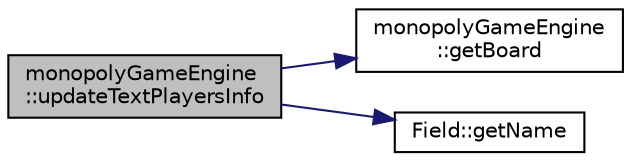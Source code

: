 digraph "monopolyGameEngine::updateTextPlayersInfo"
{
 // LATEX_PDF_SIZE
  edge [fontname="Helvetica",fontsize="10",labelfontname="Helvetica",labelfontsize="10"];
  node [fontname="Helvetica",fontsize="10",shape=record];
  rankdir="LR";
  Node1 [label="monopolyGameEngine\l::updateTextPlayersInfo",height=0.2,width=0.4,color="black", fillcolor="grey75", style="filled", fontcolor="black",tooltip=" "];
  Node1 -> Node2 [color="midnightblue",fontsize="10",style="solid",fontname="Helvetica"];
  Node2 [label="monopolyGameEngine\l::getBoard",height=0.2,width=0.4,color="black", fillcolor="white", style="filled",URL="$classmonopoly_game_engine.html#a7745bb931ce95f84f0b07843414e0d36",tooltip=" "];
  Node1 -> Node3 [color="midnightblue",fontsize="10",style="solid",fontname="Helvetica"];
  Node3 [label="Field::getName",height=0.2,width=0.4,color="black", fillcolor="white", style="filled",URL="$class_field.html#ad2e239a719acc3285a9b11b3aef6808c",tooltip=" "];
}
